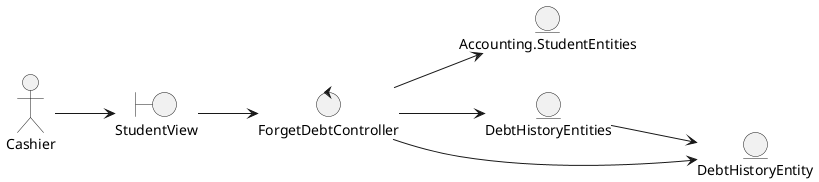 @startuml
left to right direction

actor Cashier

boundary StudentView

control ForgetDebtController

entity Accounting.StudentEntities
entity DebtHistoryEntities
entity DebtHistoryEntity


'--- Actor relations ---
Cashier --> StudentView

'--- Views relations ---
StudentView --> ForgetDebtController

'--- Controllers relations ---
ForgetDebtController --> Accounting.StudentEntities
ForgetDebtController --> DebtHistoryEntities
ForgetDebtController --> DebtHistoryEntity

'--- Entity relations ---
DebtHistoryEntities --> DebtHistoryEntity
@enduml